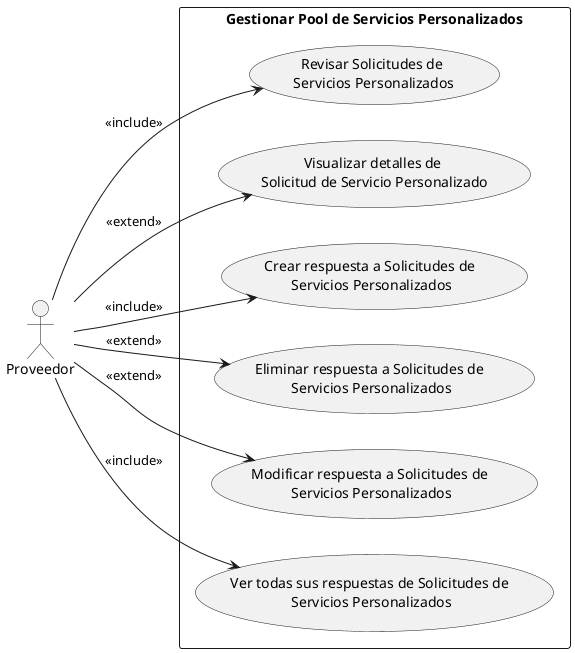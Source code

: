 @startuml
left to right direction
actor "Proveedor"

rectangle "Gestionar Pool de Servicios Personalizados" {
    usecase "Revisar Solicitudes de \nServicios Personalizados" as cu1
    usecase "Visualizar detalles de \nSolicitud de Servicio Personalizado" as cu2
    usecase "Crear respuesta a Solicitudes de \nServicios Personalizados" as cu3

    usecase "Eliminar respuesta a Solicitudes de \nServicios Personalizados" as cu4
    usecase "Modificar respuesta a Solicitudes de \nServicios Personalizados" as cu5
    usecase "Ver todas sus respuestas de Solicitudes de \nServicios Personalizados" as cu6
}

Proveedor --> cu1 : <<include>>
Proveedor --> cu2 : <<extend>>
Proveedor --> cu3 : <<include>>
Proveedor --> cu4 : <<extend>>
Proveedor --> cu5 : <<extend>>
Proveedor --> cu6 : <<include>>


@enduml
